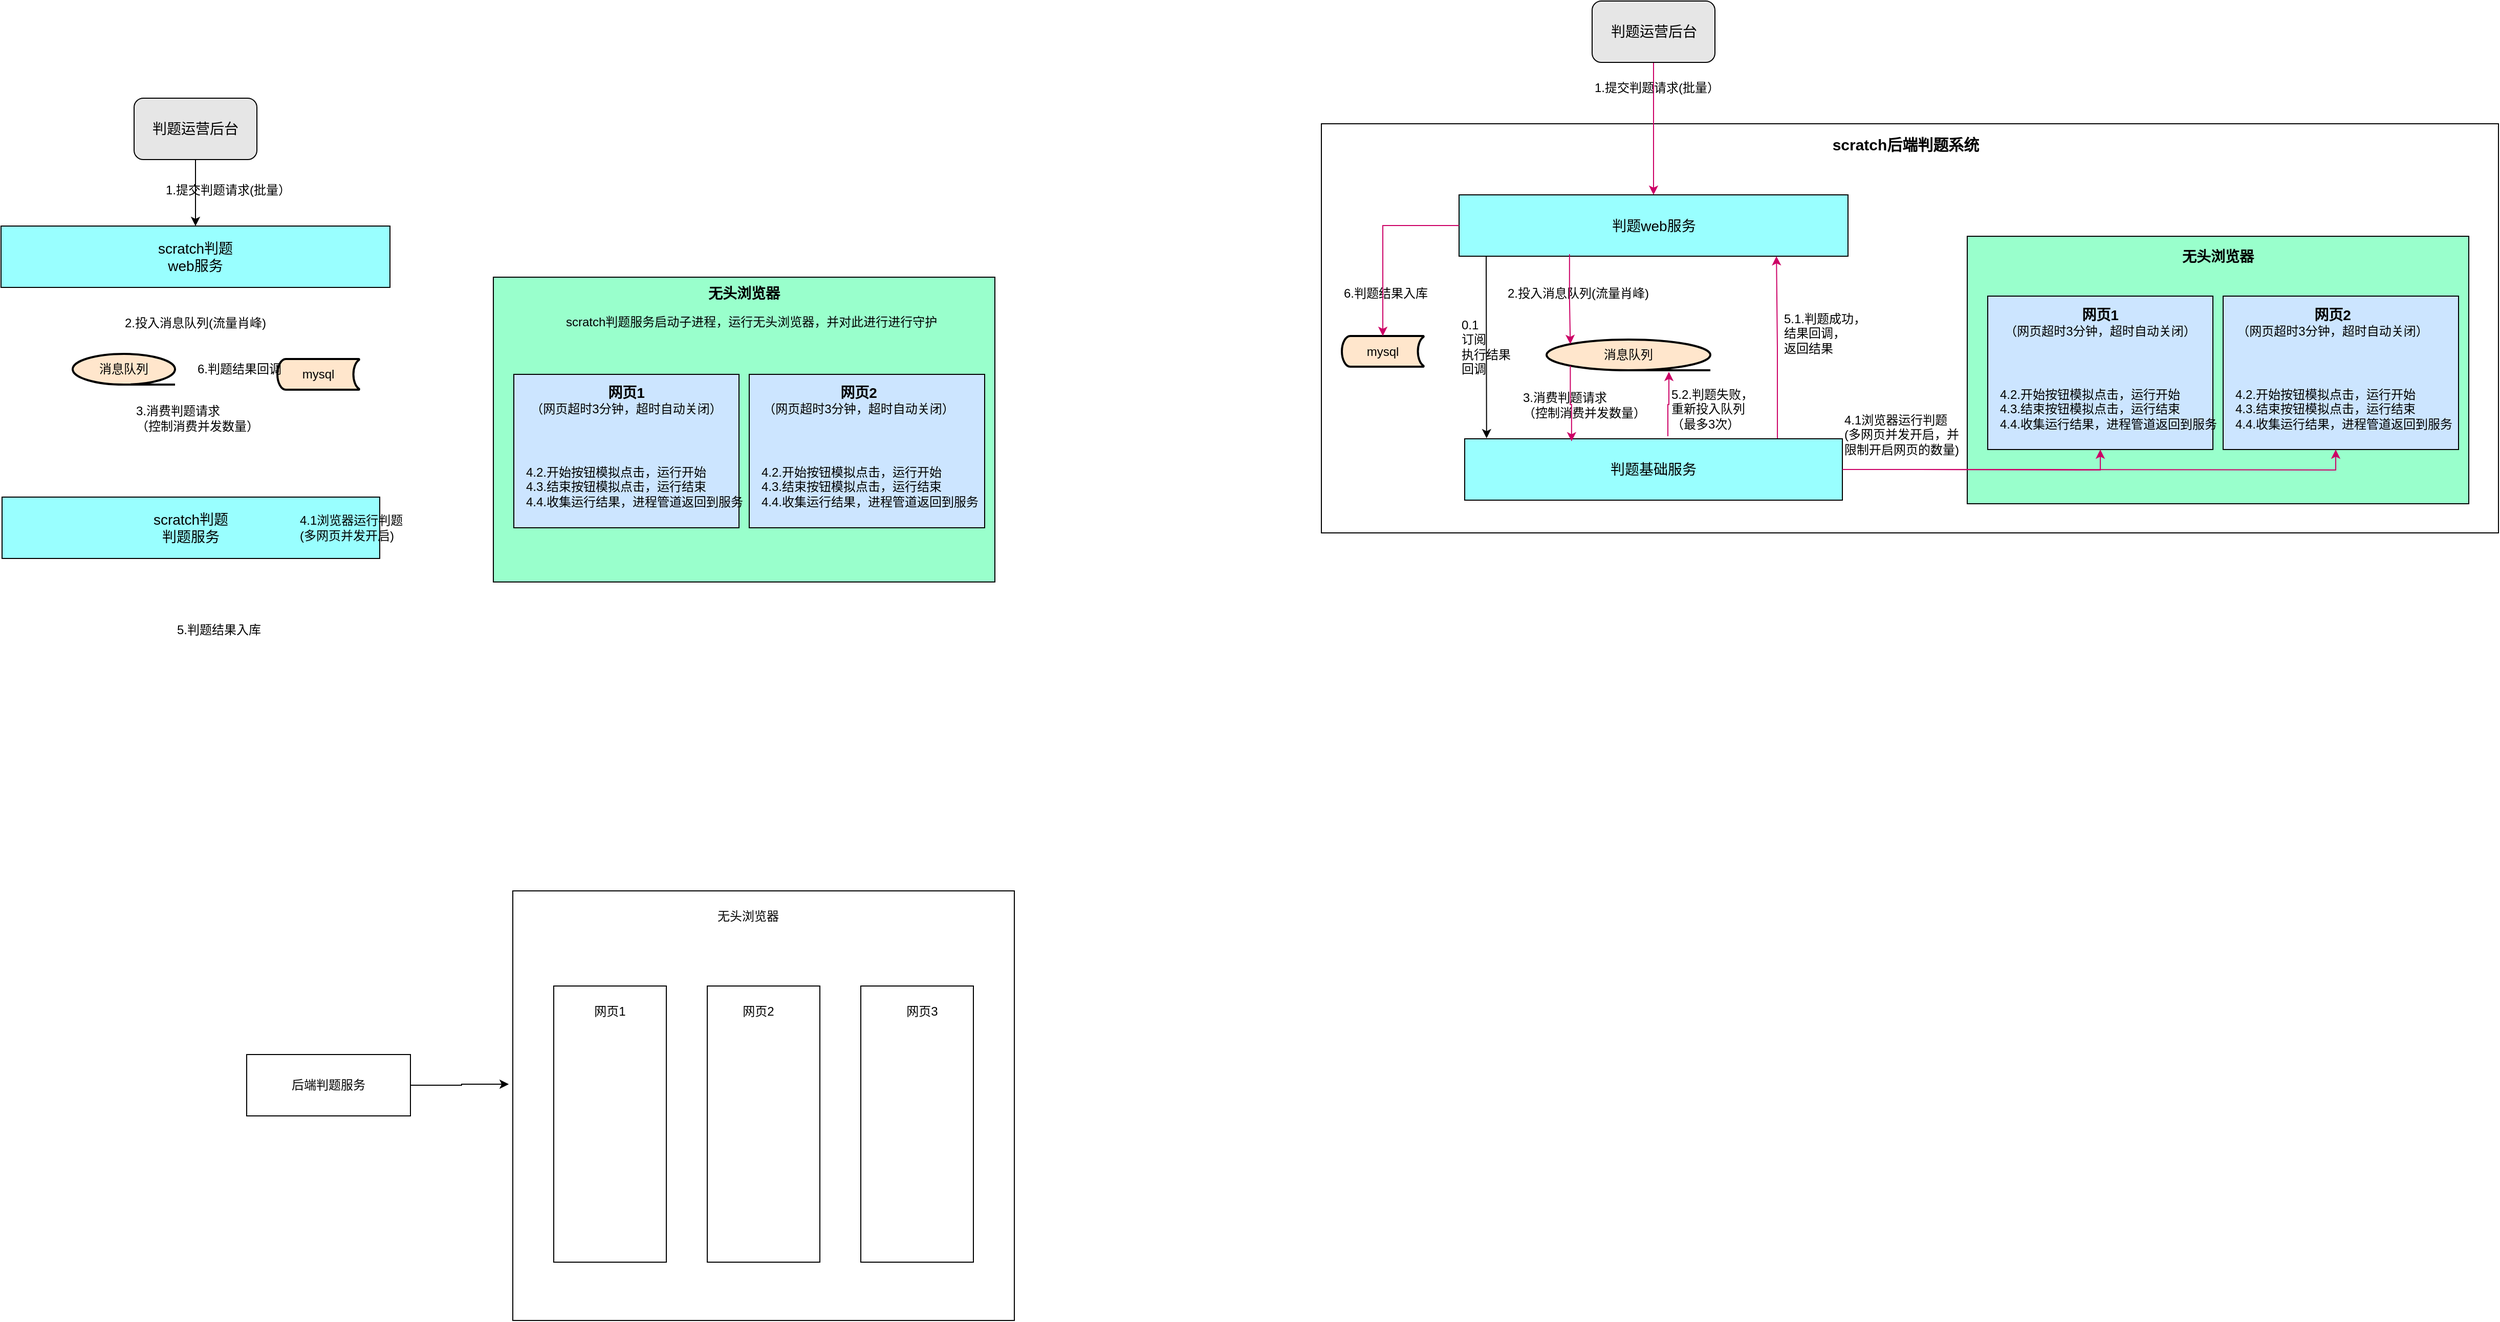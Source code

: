 <mxfile version="21.8.0" type="github">
  <diagram name="第 1 页" id="Y1HsQ0itf-nCOPws9BB6">
    <mxGraphModel dx="1593" dy="844" grid="1" gridSize="10" guides="1" tooltips="1" connect="1" arrows="1" fold="1" page="1" pageScale="1" pageWidth="827" pageHeight="1169" math="0" shadow="0">
      <root>
        <mxCell id="0" />
        <mxCell id="1" parent="0" />
        <mxCell id="sFtv7r6JDpLOcGtbxZpa-3" value="消息队列" style="strokeWidth=2;html=1;shape=mxgraph.flowchart.sequential_data;whiteSpace=wrap;fillColor=#FFE6CC;" vertex="1" parent="1">
          <mxGeometry x="120" y="365" width="100" height="30" as="geometry" />
        </mxCell>
        <mxCell id="sFtv7r6JDpLOcGtbxZpa-22" style="edgeStyle=orthogonalEdgeStyle;rounded=0;orthogonalLoop=1;jettySize=auto;html=1;exitX=0.5;exitY=1;exitDx=0;exitDy=0;entryX=0.5;entryY=0;entryDx=0;entryDy=0;" edge="1" parent="1" source="sFtv7r6JDpLOcGtbxZpa-4" target="sFtv7r6JDpLOcGtbxZpa-6">
          <mxGeometry relative="1" as="geometry" />
        </mxCell>
        <mxCell id="sFtv7r6JDpLOcGtbxZpa-4" value="&lt;font style=&quot;font-size: 14px;&quot;&gt;判题运营后台&lt;/font&gt;" style="rounded=1;whiteSpace=wrap;html=1;fillColor=#E6E6E6;" vertex="1" parent="1">
          <mxGeometry x="180" y="115" width="120" height="60" as="geometry" />
        </mxCell>
        <mxCell id="sFtv7r6JDpLOcGtbxZpa-6" value="&lt;font style=&quot;font-size: 14px;&quot;&gt;scratch判题&lt;br&gt;web服务&lt;/font&gt;" style="rounded=0;whiteSpace=wrap;html=1;fillColor=#99FFFF;" vertex="1" parent="1">
          <mxGeometry x="50" y="240" width="380" height="60" as="geometry" />
        </mxCell>
        <mxCell id="sFtv7r6JDpLOcGtbxZpa-7" value="&lt;font style=&quot;font-size: 14px;&quot;&gt;scratch判题&lt;br&gt;判题服务&lt;/font&gt;" style="rounded=0;whiteSpace=wrap;html=1;fillColor=#99FFFF;" vertex="1" parent="1">
          <mxGeometry x="51" y="505" width="369" height="60" as="geometry" />
        </mxCell>
        <mxCell id="sFtv7r6JDpLOcGtbxZpa-12" value="" style="rounded=0;whiteSpace=wrap;html=1;fillColor=#99FFCC;" vertex="1" parent="1">
          <mxGeometry x="531" y="290" width="490" height="298" as="geometry" />
        </mxCell>
        <mxCell id="sFtv7r6JDpLOcGtbxZpa-13" value="" style="rounded=0;whiteSpace=wrap;html=1;align=left;fillColor=#CCE5FF;" vertex="1" parent="1">
          <mxGeometry x="551" y="385" width="220" height="150" as="geometry" />
        </mxCell>
        <mxCell id="sFtv7r6JDpLOcGtbxZpa-15" value="" style="rounded=0;whiteSpace=wrap;html=1;fillColor=#CCE5FF;" vertex="1" parent="1">
          <mxGeometry x="781" y="385" width="230" height="150" as="geometry" />
        </mxCell>
        <mxCell id="sFtv7r6JDpLOcGtbxZpa-16" value="无头浏览器" style="text;html=1;strokeColor=none;fillColor=none;align=center;verticalAlign=middle;whiteSpace=wrap;rounded=0;fontSize=14;fontStyle=1" vertex="1" parent="1">
          <mxGeometry x="726" y="291" width="100" height="30" as="geometry" />
        </mxCell>
        <mxCell id="sFtv7r6JDpLOcGtbxZpa-17" value="&lt;b style=&quot;font-size: 14px;&quot;&gt;网页1&lt;br&gt;&lt;/b&gt;（网页超时3分钟，超时自动关闭）" style="text;html=1;strokeColor=none;fillColor=none;align=center;verticalAlign=middle;whiteSpace=wrap;rounded=0;" vertex="1" parent="1">
          <mxGeometry x="551" y="395" width="220" height="30" as="geometry" />
        </mxCell>
        <mxCell id="sFtv7r6JDpLOcGtbxZpa-41" value="后端判题服务" style="rounded=0;whiteSpace=wrap;html=1;" vertex="1" parent="1">
          <mxGeometry x="290" y="1050" width="160" height="60" as="geometry" />
        </mxCell>
        <mxCell id="sFtv7r6JDpLOcGtbxZpa-42" value="" style="rounded=0;whiteSpace=wrap;html=1;" vertex="1" parent="1">
          <mxGeometry x="550" y="890" width="490" height="420" as="geometry" />
        </mxCell>
        <mxCell id="sFtv7r6JDpLOcGtbxZpa-44" value="" style="rounded=0;whiteSpace=wrap;html=1;" vertex="1" parent="1">
          <mxGeometry x="590" y="983" width="110" height="270" as="geometry" />
        </mxCell>
        <mxCell id="sFtv7r6JDpLOcGtbxZpa-45" value="" style="rounded=0;whiteSpace=wrap;html=1;" vertex="1" parent="1">
          <mxGeometry x="740" y="983" width="110" height="270" as="geometry" />
        </mxCell>
        <mxCell id="sFtv7r6JDpLOcGtbxZpa-46" value="" style="rounded=0;whiteSpace=wrap;html=1;" vertex="1" parent="1">
          <mxGeometry x="890" y="983" width="110" height="270" as="geometry" />
        </mxCell>
        <mxCell id="sFtv7r6JDpLOcGtbxZpa-47" value="无头浏览器" style="text;html=1;strokeColor=none;fillColor=none;align=center;verticalAlign=middle;whiteSpace=wrap;rounded=0;" vertex="1" parent="1">
          <mxGeometry x="730" y="900" width="100" height="30" as="geometry" />
        </mxCell>
        <mxCell id="sFtv7r6JDpLOcGtbxZpa-48" value="网页1" style="text;html=1;strokeColor=none;fillColor=none;align=center;verticalAlign=middle;whiteSpace=wrap;rounded=0;" vertex="1" parent="1">
          <mxGeometry x="615" y="993" width="60" height="30" as="geometry" />
        </mxCell>
        <mxCell id="sFtv7r6JDpLOcGtbxZpa-49" value="网页2" style="text;html=1;strokeColor=none;fillColor=none;align=center;verticalAlign=middle;whiteSpace=wrap;rounded=0;" vertex="1" parent="1">
          <mxGeometry x="760" y="993" width="60" height="30" as="geometry" />
        </mxCell>
        <mxCell id="sFtv7r6JDpLOcGtbxZpa-50" value="网页3" style="text;html=1;strokeColor=none;fillColor=none;align=center;verticalAlign=middle;whiteSpace=wrap;rounded=0;" vertex="1" parent="1">
          <mxGeometry x="920" y="993" width="60" height="30" as="geometry" />
        </mxCell>
        <mxCell id="sFtv7r6JDpLOcGtbxZpa-52" style="edgeStyle=orthogonalEdgeStyle;rounded=0;orthogonalLoop=1;jettySize=auto;html=1;exitX=1;exitY=0.5;exitDx=0;exitDy=0;entryX=-0.008;entryY=0.45;entryDx=0;entryDy=0;entryPerimeter=0;" edge="1" parent="1" source="sFtv7r6JDpLOcGtbxZpa-41" target="sFtv7r6JDpLOcGtbxZpa-42">
          <mxGeometry relative="1" as="geometry" />
        </mxCell>
        <mxCell id="sFtv7r6JDpLOcGtbxZpa-59" value="1.提交判题请求(批量）" style="text;html=1;strokeColor=none;fillColor=none;align=left;verticalAlign=middle;whiteSpace=wrap;rounded=0;" vertex="1" parent="1">
          <mxGeometry x="209" y="190" width="151" height="30" as="geometry" />
        </mxCell>
        <mxCell id="sFtv7r6JDpLOcGtbxZpa-60" value="2.投入消息队列(流量肖峰)" style="text;html=1;strokeColor=none;fillColor=none;align=left;verticalAlign=middle;whiteSpace=wrap;rounded=0;" vertex="1" parent="1">
          <mxGeometry x="169" y="320" width="169" height="30" as="geometry" />
        </mxCell>
        <mxCell id="sFtv7r6JDpLOcGtbxZpa-62" value="3.消费判题请求&lt;br&gt;（控制消费并发数量）" style="text;html=1;strokeColor=none;fillColor=none;align=left;verticalAlign=middle;whiteSpace=wrap;rounded=0;" vertex="1" parent="1">
          <mxGeometry x="180" y="413" width="140" height="30" as="geometry" />
        </mxCell>
        <mxCell id="sFtv7r6JDpLOcGtbxZpa-64" value="4.1浏览器运行判题&lt;br&gt;(多网页并发开启)" style="text;html=1;strokeColor=none;fillColor=none;align=left;verticalAlign=middle;whiteSpace=wrap;rounded=0;" vertex="1" parent="1">
          <mxGeometry x="340" y="520" width="130" height="30" as="geometry" />
        </mxCell>
        <mxCell id="sFtv7r6JDpLOcGtbxZpa-67" value="5.判题结果入库" style="text;html=1;strokeColor=none;fillColor=none;align=left;verticalAlign=middle;whiteSpace=wrap;rounded=0;" vertex="1" parent="1">
          <mxGeometry x="220" y="620" width="100" height="30" as="geometry" />
        </mxCell>
        <mxCell id="sFtv7r6JDpLOcGtbxZpa-75" value="&lt;b style=&quot;font-size: 14px;&quot;&gt;网页2&lt;br&gt;&lt;/b&gt;（网页超时3分钟，超时自动关闭）" style="text;html=1;strokeColor=none;fillColor=none;align=center;verticalAlign=middle;whiteSpace=wrap;rounded=0;" vertex="1" parent="1">
          <mxGeometry x="778" y="395" width="220" height="30" as="geometry" />
        </mxCell>
        <mxCell id="sFtv7r6JDpLOcGtbxZpa-76" value="4.2.开始按钮模拟点击，运行开始&lt;br style=&quot;border-color: var(--border-color);&quot;&gt;4.3.结束按钮模拟点击，运行结束&lt;br style=&quot;border-color: var(--border-color);&quot;&gt;&lt;span style=&quot;border-color: var(--border-color);&quot;&gt;4.4.收集运行结果，进程管道返回到服务&lt;/span&gt;" style="text;html=1;strokeColor=none;fillColor=none;align=left;verticalAlign=middle;rounded=0;" vertex="1" parent="1">
          <mxGeometry x="561" y="455" width="200" height="80" as="geometry" />
        </mxCell>
        <mxCell id="sFtv7r6JDpLOcGtbxZpa-80" value="4.2.开始按钮模拟点击，运行开始&lt;br style=&quot;border-color: var(--border-color);&quot;&gt;4.3.结束按钮&lt;span style=&quot;&quot;&gt;模拟点击，运行结束&lt;/span&gt;&lt;br style=&quot;border-color: var(--border-color);&quot;&gt;&lt;span style=&quot;&quot;&gt;4.4.收集运行结果，进程管道返回到服务&lt;/span&gt;" style="text;html=1;strokeColor=none;fillColor=none;align=left;verticalAlign=middle;rounded=0;" vertex="1" parent="1">
          <mxGeometry x="791" y="455" width="200" height="80" as="geometry" />
        </mxCell>
        <mxCell id="sFtv7r6JDpLOcGtbxZpa-81" value="scratch判题服务启动子进程，运行无头浏览器，并对此进行进行守护" style="text;html=1;strokeColor=none;fillColor=none;align=left;verticalAlign=middle;whiteSpace=wrap;rounded=0;" vertex="1" parent="1">
          <mxGeometry x="600" y="316" width="380" height="35" as="geometry" />
        </mxCell>
        <mxCell id="sFtv7r6JDpLOcGtbxZpa-82" value="mysql" style="strokeWidth=2;html=1;shape=mxgraph.flowchart.stored_data;whiteSpace=wrap;fillColor=#FFE6CC;" vertex="1" parent="1">
          <mxGeometry x="320" y="370" width="80" height="30" as="geometry" />
        </mxCell>
        <mxCell id="sFtv7r6JDpLOcGtbxZpa-66" value="6.判题结果回调" style="text;html=1;strokeColor=none;fillColor=none;align=left;verticalAlign=middle;whiteSpace=wrap;rounded=0;" vertex="1" parent="1">
          <mxGeometry x="240" y="365" width="100" height="30" as="geometry" />
        </mxCell>
        <mxCell id="sFtv7r6JDpLOcGtbxZpa-86" value="" style="rounded=0;whiteSpace=wrap;html=1;" vertex="1" parent="1">
          <mxGeometry x="1340" y="140" width="1150" height="400" as="geometry" />
        </mxCell>
        <mxCell id="sFtv7r6JDpLOcGtbxZpa-87" value="消息队列" style="strokeWidth=2;html=1;shape=mxgraph.flowchart.sequential_data;whiteSpace=wrap;fillColor=#FFE6CC;" vertex="1" parent="1">
          <mxGeometry x="1560" y="351" width="160" height="30" as="geometry" />
        </mxCell>
        <mxCell id="sFtv7r6JDpLOcGtbxZpa-88" style="edgeStyle=orthogonalEdgeStyle;rounded=0;orthogonalLoop=1;jettySize=auto;html=1;exitX=0.5;exitY=1;exitDx=0;exitDy=0;entryX=0.5;entryY=0;entryDx=0;entryDy=0;strokeColor=#CC0066;" edge="1" parent="1" source="sFtv7r6JDpLOcGtbxZpa-89" target="sFtv7r6JDpLOcGtbxZpa-90">
          <mxGeometry relative="1" as="geometry" />
        </mxCell>
        <mxCell id="sFtv7r6JDpLOcGtbxZpa-89" value="&lt;font style=&quot;font-size: 14px;&quot;&gt;判题运营后台&lt;/font&gt;" style="rounded=1;whiteSpace=wrap;html=1;fillColor=#E6E6E6;" vertex="1" parent="1">
          <mxGeometry x="1604.5" y="20" width="120" height="60" as="geometry" />
        </mxCell>
        <mxCell id="sFtv7r6JDpLOcGtbxZpa-90" value="&lt;font style=&quot;font-size: 14px;&quot;&gt;判题web服务&lt;/font&gt;" style="rounded=0;whiteSpace=wrap;html=1;fillColor=#99FFFF;" vertex="1" parent="1">
          <mxGeometry x="1474.5" y="209.5" width="380" height="60" as="geometry" />
        </mxCell>
        <mxCell id="sFtv7r6JDpLOcGtbxZpa-117" style="edgeStyle=orthogonalEdgeStyle;rounded=0;orthogonalLoop=1;jettySize=auto;html=1;exitX=0.828;exitY=0.008;exitDx=0;exitDy=0;entryX=0.816;entryY=1;entryDx=0;entryDy=0;exitPerimeter=0;entryPerimeter=0;strokeColor=#CC0066;" edge="1" parent="1" source="sFtv7r6JDpLOcGtbxZpa-91" target="sFtv7r6JDpLOcGtbxZpa-90">
          <mxGeometry relative="1" as="geometry" />
        </mxCell>
        <mxCell id="sFtv7r6JDpLOcGtbxZpa-91" value="&lt;font style=&quot;font-size: 14px;&quot;&gt;判题基础服务&lt;/font&gt;" style="rounded=0;whiteSpace=wrap;html=1;fillColor=#99FFFF;" vertex="1" parent="1">
          <mxGeometry x="1480" y="448" width="369" height="60" as="geometry" />
        </mxCell>
        <mxCell id="sFtv7r6JDpLOcGtbxZpa-92" value="" style="rounded=0;whiteSpace=wrap;html=1;fillColor=#99FFCC;" vertex="1" parent="1">
          <mxGeometry x="1971" y="250" width="490" height="261.5" as="geometry" />
        </mxCell>
        <mxCell id="sFtv7r6JDpLOcGtbxZpa-93" value="" style="rounded=0;whiteSpace=wrap;html=1;align=left;fillColor=#CCE5FF;" vertex="1" parent="1">
          <mxGeometry x="1991" y="308.5" width="220" height="150" as="geometry" />
        </mxCell>
        <mxCell id="sFtv7r6JDpLOcGtbxZpa-94" value="" style="rounded=0;whiteSpace=wrap;html=1;fillColor=#CCE5FF;" vertex="1" parent="1">
          <mxGeometry x="2221" y="308.5" width="230" height="150" as="geometry" />
        </mxCell>
        <mxCell id="sFtv7r6JDpLOcGtbxZpa-95" value="无头浏览器" style="text;html=1;strokeColor=none;fillColor=none;align=center;verticalAlign=middle;whiteSpace=wrap;rounded=0;fontSize=14;fontStyle=1" vertex="1" parent="1">
          <mxGeometry x="2166" y="255" width="100" height="30" as="geometry" />
        </mxCell>
        <mxCell id="sFtv7r6JDpLOcGtbxZpa-96" value="&lt;b style=&quot;font-size: 14px;&quot;&gt;网页1&lt;br&gt;&lt;/b&gt;（网页超时3分钟，超时自动关闭）" style="text;html=1;strokeColor=none;fillColor=none;align=center;verticalAlign=middle;whiteSpace=wrap;rounded=0;" vertex="1" parent="1">
          <mxGeometry x="1991" y="318.5" width="220" height="30" as="geometry" />
        </mxCell>
        <mxCell id="sFtv7r6JDpLOcGtbxZpa-97" value="1.提交判题请求(批量）" style="text;html=1;strokeColor=none;fillColor=none;align=left;verticalAlign=middle;whiteSpace=wrap;rounded=0;" vertex="1" parent="1">
          <mxGeometry x="1604.5" y="90" width="151" height="30" as="geometry" />
        </mxCell>
        <mxCell id="sFtv7r6JDpLOcGtbxZpa-98" value="2.投入消息队列(流量肖峰)" style="text;html=1;strokeColor=none;fillColor=none;align=left;verticalAlign=middle;whiteSpace=wrap;rounded=0;" vertex="1" parent="1">
          <mxGeometry x="1520" y="291" width="169" height="30" as="geometry" />
        </mxCell>
        <mxCell id="sFtv7r6JDpLOcGtbxZpa-99" value="3.消费判题请求&lt;br&gt;（控制消费并发数量）" style="text;html=1;strokeColor=none;fillColor=none;align=left;verticalAlign=middle;whiteSpace=wrap;rounded=0;" vertex="1" parent="1">
          <mxGeometry x="1534.5" y="400" width="140" height="30" as="geometry" />
        </mxCell>
        <mxCell id="sFtv7r6JDpLOcGtbxZpa-100" value="4.1浏览器运行判题&lt;br&gt;(多网页并发开启，并&lt;br&gt;限制开启网页的数量)" style="text;html=1;strokeColor=none;fillColor=none;align=left;verticalAlign=middle;whiteSpace=wrap;rounded=0;" vertex="1" parent="1">
          <mxGeometry x="1849" y="428.5" width="130" height="30" as="geometry" />
        </mxCell>
        <mxCell id="sFtv7r6JDpLOcGtbxZpa-101" value="6.判题结果入库" style="text;html=1;strokeColor=none;fillColor=none;align=left;verticalAlign=middle;whiteSpace=wrap;rounded=0;" vertex="1" parent="1">
          <mxGeometry x="1360" y="291" width="100" height="30" as="geometry" />
        </mxCell>
        <mxCell id="sFtv7r6JDpLOcGtbxZpa-102" value="&lt;b style=&quot;font-size: 14px;&quot;&gt;网页2&lt;br&gt;&lt;/b&gt;（网页超时3分钟，超时自动关闭）" style="text;html=1;strokeColor=none;fillColor=none;align=center;verticalAlign=middle;whiteSpace=wrap;rounded=0;" vertex="1" parent="1">
          <mxGeometry x="2218" y="318.5" width="220" height="30" as="geometry" />
        </mxCell>
        <mxCell id="sFtv7r6JDpLOcGtbxZpa-103" value="4.2.开始按钮模拟点击，运行开始&lt;br style=&quot;border-color: var(--border-color);&quot;&gt;4.3.结束按钮模拟点击，运行结束&lt;br style=&quot;border-color: var(--border-color);&quot;&gt;&lt;span style=&quot;border-color: var(--border-color);&quot;&gt;4.4.收集运行结果，进程管道返回到服务&lt;/span&gt;" style="text;html=1;strokeColor=none;fillColor=none;align=left;verticalAlign=middle;rounded=0;" vertex="1" parent="1">
          <mxGeometry x="2001" y="378.5" width="200" height="80" as="geometry" />
        </mxCell>
        <mxCell id="sFtv7r6JDpLOcGtbxZpa-104" value="4.2.开始按钮模拟点击，运行开始&lt;br style=&quot;border-color: var(--border-color);&quot;&gt;4.3.结束按钮&lt;span style=&quot;&quot;&gt;模拟点击，运行结束&lt;/span&gt;&lt;br style=&quot;border-color: var(--border-color);&quot;&gt;&lt;span style=&quot;&quot;&gt;4.4.收集运行结果，进程管道返回到服务&lt;/span&gt;" style="text;html=1;strokeColor=none;fillColor=none;align=left;verticalAlign=middle;rounded=0;" vertex="1" parent="1">
          <mxGeometry x="2231" y="378.5" width="200" height="80" as="geometry" />
        </mxCell>
        <mxCell id="sFtv7r6JDpLOcGtbxZpa-106" value="mysql" style="strokeWidth=2;html=1;shape=mxgraph.flowchart.stored_data;whiteSpace=wrap;fillColor=#FFE6CC;" vertex="1" parent="1">
          <mxGeometry x="1360" y="347.5" width="80" height="30" as="geometry" />
        </mxCell>
        <mxCell id="sFtv7r6JDpLOcGtbxZpa-107" value="5.1.判题成功，&lt;br&gt;结果回调，&lt;br&gt;返回结果" style="text;html=1;strokeColor=none;fillColor=none;align=left;verticalAlign=middle;whiteSpace=wrap;rounded=0;" vertex="1" parent="1">
          <mxGeometry x="1790" y="330" width="100" height="30" as="geometry" />
        </mxCell>
        <mxCell id="sFtv7r6JDpLOcGtbxZpa-109" style="edgeStyle=orthogonalEdgeStyle;rounded=0;orthogonalLoop=1;jettySize=auto;html=1;exitX=0.066;exitY=1;exitDx=0;exitDy=0;entryX=0.058;entryY=-0.008;entryDx=0;entryDy=0;entryPerimeter=0;exitPerimeter=0;" edge="1" parent="1" source="sFtv7r6JDpLOcGtbxZpa-90" target="sFtv7r6JDpLOcGtbxZpa-91">
          <mxGeometry relative="1" as="geometry">
            <Array as="points">
              <mxPoint x="1501" y="270" />
              <mxPoint x="1501" y="280" />
              <mxPoint x="1501" y="280" />
            </Array>
          </mxGeometry>
        </mxCell>
        <mxCell id="sFtv7r6JDpLOcGtbxZpa-110" value="0.1&lt;br&gt;订阅&lt;br&gt;执行结果回调" style="text;html=1;strokeColor=none;fillColor=none;align=left;verticalAlign=middle;whiteSpace=wrap;rounded=0;" vertex="1" parent="1">
          <mxGeometry x="1474.5" y="335" width="60" height="45" as="geometry" />
        </mxCell>
        <mxCell id="sFtv7r6JDpLOcGtbxZpa-112" style="edgeStyle=orthogonalEdgeStyle;rounded=0;orthogonalLoop=1;jettySize=auto;html=1;exitX=0.284;exitY=0.967;exitDx=0;exitDy=0;entryX=0.145;entryY=0.145;entryDx=0;entryDy=0;entryPerimeter=0;exitPerimeter=0;strokeColor=#CC0066;" edge="1" parent="1" source="sFtv7r6JDpLOcGtbxZpa-90" target="sFtv7r6JDpLOcGtbxZpa-87">
          <mxGeometry relative="1" as="geometry" />
        </mxCell>
        <mxCell id="sFtv7r6JDpLOcGtbxZpa-113" style="edgeStyle=orthogonalEdgeStyle;rounded=0;orthogonalLoop=1;jettySize=auto;html=1;exitX=0.145;exitY=0.855;exitDx=0;exitDy=0;exitPerimeter=0;entryX=0.283;entryY=0.042;entryDx=0;entryDy=0;entryPerimeter=0;strokeColor=#CC0066;" edge="1" parent="1" source="sFtv7r6JDpLOcGtbxZpa-87" target="sFtv7r6JDpLOcGtbxZpa-91">
          <mxGeometry relative="1" as="geometry">
            <mxPoint x="1583" y="440" as="targetPoint" />
          </mxGeometry>
        </mxCell>
        <mxCell id="sFtv7r6JDpLOcGtbxZpa-114" style="edgeStyle=orthogonalEdgeStyle;rounded=0;orthogonalLoop=1;jettySize=auto;html=1;exitX=0.538;exitY=-0.042;exitDx=0;exitDy=0;entryX=0.747;entryY=1.05;entryDx=0;entryDy=0;entryPerimeter=0;exitPerimeter=0;strokeColor=#CC0066;" edge="1" parent="1" source="sFtv7r6JDpLOcGtbxZpa-91" target="sFtv7r6JDpLOcGtbxZpa-87">
          <mxGeometry relative="1" as="geometry" />
        </mxCell>
        <mxCell id="sFtv7r6JDpLOcGtbxZpa-120" style="edgeStyle=orthogonalEdgeStyle;rounded=0;orthogonalLoop=1;jettySize=auto;html=1;exitX=1;exitY=0.5;exitDx=0;exitDy=0;entryX=0.5;entryY=1;entryDx=0;entryDy=0;strokeColor=#CC0066;" edge="1" parent="1" source="sFtv7r6JDpLOcGtbxZpa-91" target="sFtv7r6JDpLOcGtbxZpa-104">
          <mxGeometry relative="1" as="geometry" />
        </mxCell>
        <mxCell id="sFtv7r6JDpLOcGtbxZpa-119" style="edgeStyle=orthogonalEdgeStyle;rounded=0;orthogonalLoop=1;jettySize=auto;html=1;exitX=1;exitY=0.5;exitDx=0;exitDy=0;entryX=0.5;entryY=1;entryDx=0;entryDy=0;strokeColor=#CC0066;" edge="1" parent="1" source="sFtv7r6JDpLOcGtbxZpa-91" target="sFtv7r6JDpLOcGtbxZpa-103">
          <mxGeometry relative="1" as="geometry" />
        </mxCell>
        <mxCell id="sFtv7r6JDpLOcGtbxZpa-121" style="edgeStyle=orthogonalEdgeStyle;rounded=0;orthogonalLoop=1;jettySize=auto;html=1;exitX=0;exitY=0.5;exitDx=0;exitDy=0;entryX=0.5;entryY=0;entryDx=0;entryDy=0;entryPerimeter=0;strokeColor=#CC0066;" edge="1" parent="1" source="sFtv7r6JDpLOcGtbxZpa-90" target="sFtv7r6JDpLOcGtbxZpa-106">
          <mxGeometry relative="1" as="geometry" />
        </mxCell>
        <mxCell id="sFtv7r6JDpLOcGtbxZpa-122" value="&lt;font style=&quot;font-size: 15px;&quot;&gt;&lt;b&gt;scratch后端判题系统&lt;/b&gt;&lt;/font&gt;" style="text;html=1;strokeColor=none;fillColor=none;align=center;verticalAlign=middle;whiteSpace=wrap;rounded=0;" vertex="1" parent="1">
          <mxGeometry x="1821" y="145" width="180" height="30" as="geometry" />
        </mxCell>
        <mxCell id="sFtv7r6JDpLOcGtbxZpa-124" value="5.2.判题失败，&lt;br&gt;重新投入队列&lt;br&gt;（最多3次）" style="text;html=1;strokeColor=none;fillColor=none;align=left;verticalAlign=middle;whiteSpace=wrap;rounded=0;" vertex="1" parent="1">
          <mxGeometry x="1680" y="403.5" width="100" height="30" as="geometry" />
        </mxCell>
      </root>
    </mxGraphModel>
  </diagram>
</mxfile>
